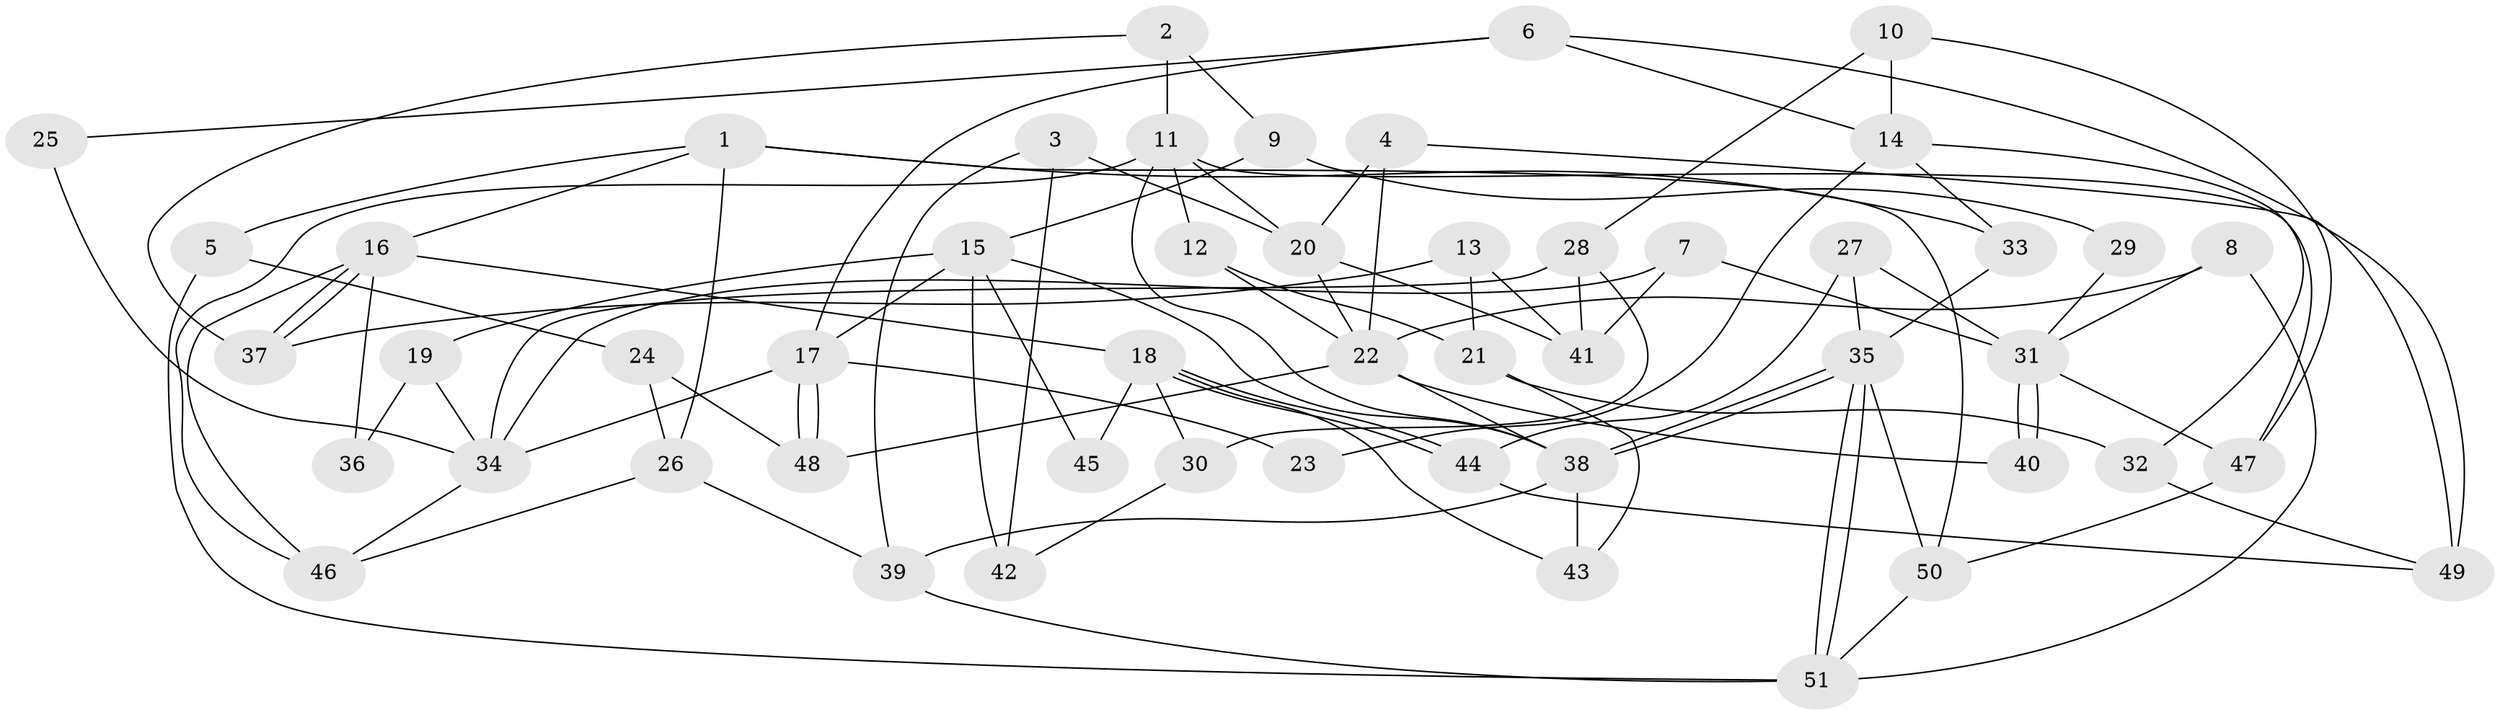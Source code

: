 // Generated by graph-tools (version 1.1) at 2025/01/03/09/25 03:01:59]
// undirected, 51 vertices, 102 edges
graph export_dot {
graph [start="1"]
  node [color=gray90,style=filled];
  1;
  2;
  3;
  4;
  5;
  6;
  7;
  8;
  9;
  10;
  11;
  12;
  13;
  14;
  15;
  16;
  17;
  18;
  19;
  20;
  21;
  22;
  23;
  24;
  25;
  26;
  27;
  28;
  29;
  30;
  31;
  32;
  33;
  34;
  35;
  36;
  37;
  38;
  39;
  40;
  41;
  42;
  43;
  44;
  45;
  46;
  47;
  48;
  49;
  50;
  51;
  1 -- 16;
  1 -- 50;
  1 -- 5;
  1 -- 26;
  1 -- 33;
  2 -- 37;
  2 -- 11;
  2 -- 9;
  3 -- 20;
  3 -- 39;
  3 -- 42;
  4 -- 20;
  4 -- 22;
  4 -- 49;
  5 -- 24;
  5 -- 51;
  6 -- 49;
  6 -- 17;
  6 -- 14;
  6 -- 25;
  7 -- 31;
  7 -- 34;
  7 -- 41;
  8 -- 31;
  8 -- 51;
  8 -- 22;
  9 -- 15;
  9 -- 29;
  10 -- 14;
  10 -- 28;
  10 -- 47;
  11 -- 47;
  11 -- 38;
  11 -- 12;
  11 -- 20;
  11 -- 46;
  12 -- 22;
  12 -- 21;
  13 -- 21;
  13 -- 41;
  13 -- 37;
  14 -- 33;
  14 -- 23;
  14 -- 32;
  15 -- 38;
  15 -- 17;
  15 -- 19;
  15 -- 42;
  15 -- 45;
  16 -- 18;
  16 -- 37;
  16 -- 37;
  16 -- 36;
  16 -- 46;
  17 -- 48;
  17 -- 48;
  17 -- 34;
  17 -- 23;
  18 -- 43;
  18 -- 44;
  18 -- 44;
  18 -- 30;
  18 -- 45;
  19 -- 34;
  19 -- 36;
  20 -- 22;
  20 -- 41;
  21 -- 32;
  21 -- 43;
  22 -- 38;
  22 -- 40;
  22 -- 48;
  24 -- 26;
  24 -- 48;
  25 -- 34;
  26 -- 46;
  26 -- 39;
  27 -- 35;
  27 -- 31;
  27 -- 44;
  28 -- 30;
  28 -- 41;
  28 -- 34;
  29 -- 31;
  30 -- 42;
  31 -- 47;
  31 -- 40;
  31 -- 40;
  32 -- 49;
  33 -- 35;
  34 -- 46;
  35 -- 51;
  35 -- 51;
  35 -- 38;
  35 -- 38;
  35 -- 50;
  38 -- 39;
  38 -- 43;
  39 -- 51;
  44 -- 49;
  47 -- 50;
  50 -- 51;
}
